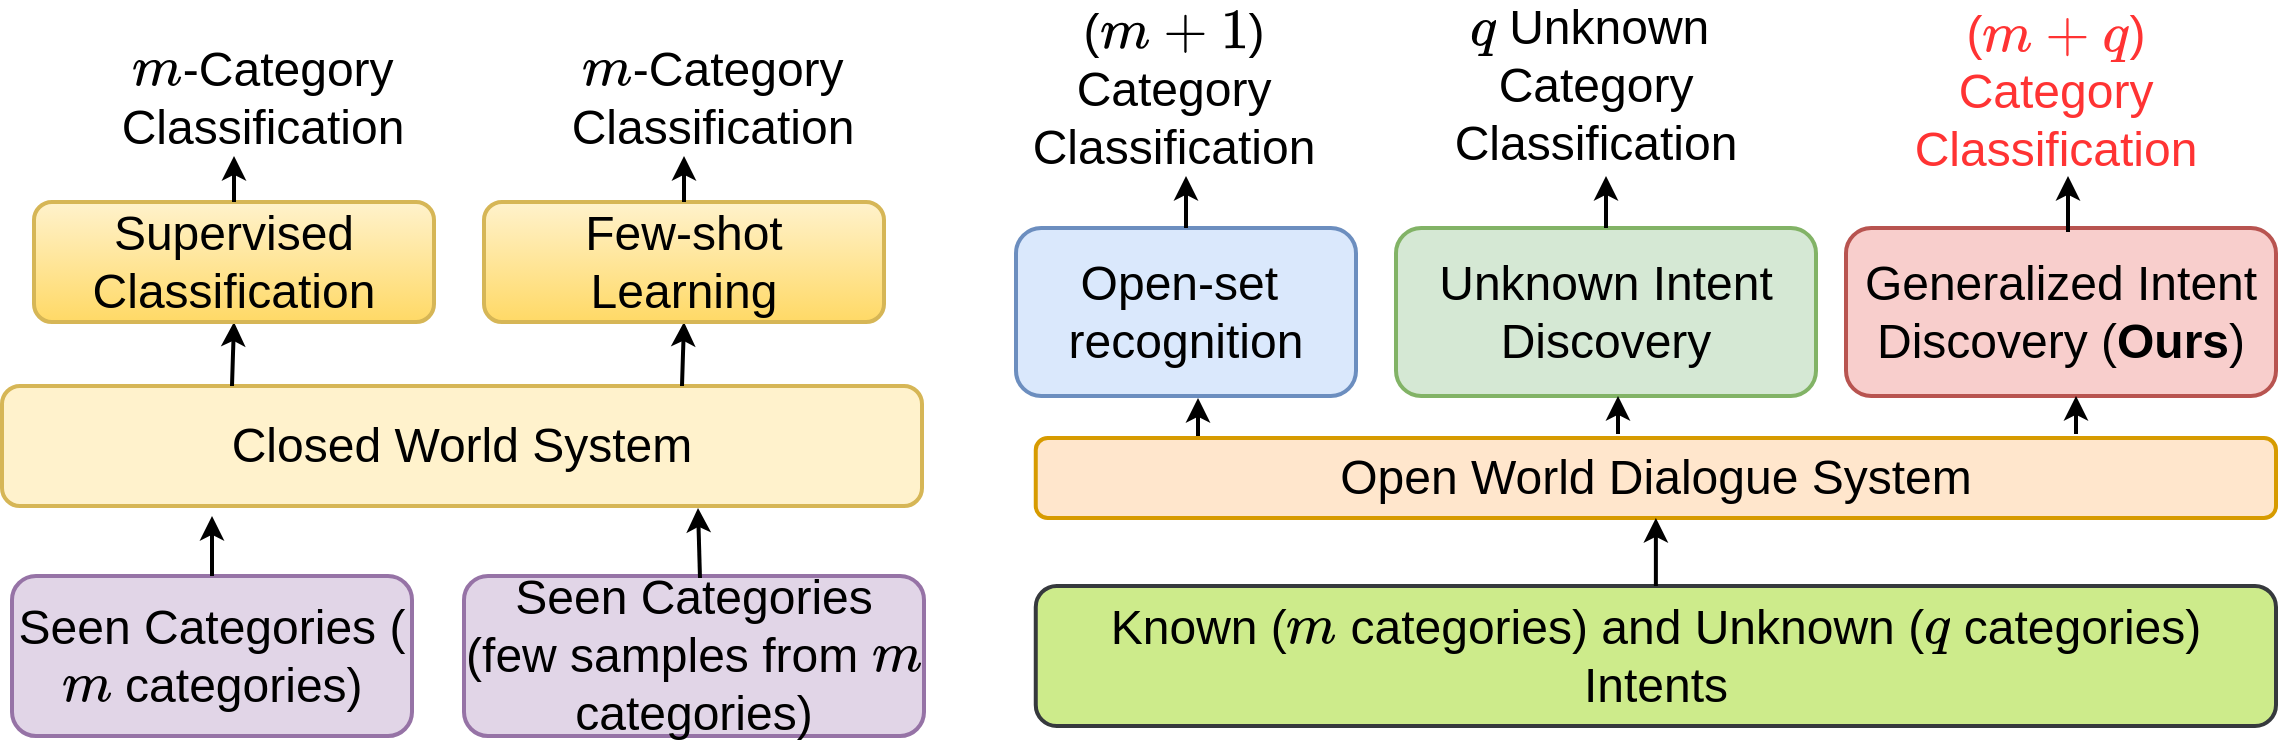 <mxfile version="24.4.6" type="github">
  <diagram name="Page-1" id="iptAqWqSr0njMMsVc_aC">
    <mxGraphModel dx="1492" dy="862" grid="1" gridSize="10" guides="1" tooltips="1" connect="1" arrows="1" fold="1" page="1" pageScale="1" pageWidth="827" pageHeight="1169" math="0" shadow="0">
      <root>
        <mxCell id="0" />
        <mxCell id="1" parent="0" />
        <mxCell id="lk7eeM3GkCdoIPdv4wgH-1" value="Closed World System" style="rounded=1;whiteSpace=wrap;html=1;fontSize=24;strokeWidth=2;fillColor=#fff2cc;strokeColor=#d6b656;" vertex="1" parent="1">
          <mxGeometry x="290" y="535" width="460" height="60" as="geometry" />
        </mxCell>
        <mxCell id="lk7eeM3GkCdoIPdv4wgH-2" value="Seen Categories (&lt;svg style=&quot;vertical-align: -0.025ex;&quot; xmlns:xlink=&quot;http://www.w3.org/1999/xlink&quot; viewBox=&quot;0 -442 878 453&quot; role=&quot;img&quot; height=&quot;1.025ex&quot; width=&quot;1.986ex&quot; xmlns=&quot;http://www.w3.org/2000/svg&quot;&gt;&lt;defs&gt;&lt;path d=&quot;M21 287Q22 293 24 303T36 341T56 388T88 425T132 442T175 435T205 417T221 395T229 376L231 369Q231 367 232 367L243 378Q303 442 384 442Q401 442 415 440T441 433T460 423T475 411T485 398T493 385T497 373T500 364T502 357L510 367Q573 442 659 442Q713 442 746 415T780 336Q780 285 742 178T704 50Q705 36 709 31T724 26Q752 26 776 56T815 138Q818 149 821 151T837 153Q857 153 857 145Q857 144 853 130Q845 101 831 73T785 17T716 -10Q669 -10 648 17T627 73Q627 92 663 193T700 345Q700 404 656 404H651Q565 404 506 303L499 291L466 157Q433 26 428 16Q415 -11 385 -11Q372 -11 364 -4T353 8T350 18Q350 29 384 161L420 307Q423 322 423 345Q423 404 379 404H374Q288 404 229 303L222 291L189 157Q156 26 151 16Q138 -11 108 -11Q95 -11 87 -5T76 7T74 17Q74 30 112 181Q151 335 151 342Q154 357 154 369Q154 405 129 405Q107 405 92 377T69 316T57 280Q55 278 41 278H27Q21 284 21 287Z&quot; id=&quot;MJX-13-TEX-I-1D45A&quot;&gt;&lt;/path&gt;&lt;/defs&gt;&lt;g transform=&quot;scale(1,-1)&quot; stroke-width=&quot;0&quot; fill=&quot;currentColor&quot; stroke=&quot;currentColor&quot;&gt;&lt;g data-mml-node=&quot;math&quot;&gt;&lt;g data-mml-node=&quot;mi&quot;&gt;&lt;use xlink:href=&quot;#MJX-13-TEX-I-1D45A&quot; data-c=&quot;1D45A&quot;&gt;&lt;/use&gt;&lt;/g&gt;&lt;/g&gt;&lt;/g&gt;&lt;/svg&gt; categories)" style="rounded=1;whiteSpace=wrap;html=1;fontSize=24;strokeWidth=2;fillColor=#e1d5e7;strokeColor=#9673a6;" vertex="1" parent="1">
          <mxGeometry x="295" y="630" width="200" height="80" as="geometry" />
        </mxCell>
        <mxCell id="lk7eeM3GkCdoIPdv4wgH-3" value="Open-set&amp;nbsp; recognition" style="rounded=1;whiteSpace=wrap;html=1;fontSize=24;strokeWidth=2;fillColor=#dae8fc;strokeColor=#6c8ebf;" vertex="1" parent="1">
          <mxGeometry x="797" y="456" width="170" height="84" as="geometry" />
        </mxCell>
        <mxCell id="lk7eeM3GkCdoIPdv4wgH-4" value="Known (&lt;svg style=&quot;vertical-align: -0.025ex;&quot; xmlns:xlink=&quot;http://www.w3.org/1999/xlink&quot; viewBox=&quot;0 -442 878 453&quot; role=&quot;img&quot; height=&quot;1.025ex&quot; width=&quot;1.986ex&quot; xmlns=&quot;http://www.w3.org/2000/svg&quot;&gt;&lt;defs&gt;&lt;path d=&quot;M21 287Q22 293 24 303T36 341T56 388T88 425T132 442T175 435T205 417T221 395T229 376L231 369Q231 367 232 367L243 378Q303 442 384 442Q401 442 415 440T441 433T460 423T475 411T485 398T493 385T497 373T500 364T502 357L510 367Q573 442 659 442Q713 442 746 415T780 336Q780 285 742 178T704 50Q705 36 709 31T724 26Q752 26 776 56T815 138Q818 149 821 151T837 153Q857 153 857 145Q857 144 853 130Q845 101 831 73T785 17T716 -10Q669 -10 648 17T627 73Q627 92 663 193T700 345Q700 404 656 404H651Q565 404 506 303L499 291L466 157Q433 26 428 16Q415 -11 385 -11Q372 -11 364 -4T353 8T350 18Q350 29 384 161L420 307Q423 322 423 345Q423 404 379 404H374Q288 404 229 303L222 291L189 157Q156 26 151 16Q138 -11 108 -11Q95 -11 87 -5T76 7T74 17Q74 30 112 181Q151 335 151 342Q154 357 154 369Q154 405 129 405Q107 405 92 377T69 316T57 280Q55 278 41 278H27Q21 284 21 287Z&quot; id=&quot;MJX-12-TEX-I-1D45A&quot;&gt;&lt;/path&gt;&lt;/defs&gt;&lt;g transform=&quot;scale(1,-1)&quot; stroke-width=&quot;0&quot; fill=&quot;currentColor&quot; stroke=&quot;currentColor&quot;&gt;&lt;g data-mml-node=&quot;math&quot;&gt;&lt;g data-mml-node=&quot;mi&quot;&gt;&lt;use xlink:href=&quot;#MJX-12-TEX-I-1D45A&quot; data-c=&quot;1D45A&quot;&gt;&lt;/use&gt;&lt;/g&gt;&lt;/g&gt;&lt;/g&gt;&lt;/svg&gt; categories) and Unknown (&lt;svg style=&quot;vertical-align: -0.439ex;&quot; xmlns:xlink=&quot;http://www.w3.org/1999/xlink&quot; viewBox=&quot;0 -442 460 636&quot; role=&quot;img&quot; height=&quot;1.439ex&quot; width=&quot;1.041ex&quot; xmlns=&quot;http://www.w3.org/2000/svg&quot;&gt;&lt;defs&gt;&lt;path d=&quot;M33 157Q33 258 109 349T280 441Q340 441 372 389Q373 390 377 395T388 406T404 418Q438 442 450 442Q454 442 457 439T460 434Q460 425 391 149Q320 -135 320 -139Q320 -147 365 -148H390Q396 -156 396 -157T393 -175Q389 -188 383 -194H370Q339 -192 262 -192Q234 -192 211 -192T174 -192T157 -193Q143 -193 143 -185Q143 -182 145 -170Q149 -154 152 -151T172 -148Q220 -148 230 -141Q238 -136 258 -53T279 32Q279 33 272 29Q224 -10 172 -10Q117 -10 75 30T33 157ZM352 326Q329 405 277 405Q242 405 210 374T160 293Q131 214 119 129Q119 126 119 118T118 106Q118 61 136 44T179 26Q233 26 290 98L298 109L352 326Z&quot; id=&quot;MJX-11-TEX-I-1D45E&quot;&gt;&lt;/path&gt;&lt;/defs&gt;&lt;g transform=&quot;scale(1,-1)&quot; stroke-width=&quot;0&quot; fill=&quot;currentColor&quot; stroke=&quot;currentColor&quot;&gt;&lt;g data-mml-node=&quot;math&quot;&gt;&lt;g data-mml-node=&quot;mi&quot;&gt;&lt;use xlink:href=&quot;#MJX-11-TEX-I-1D45E&quot; data-c=&quot;1D45E&quot;&gt;&lt;/use&gt;&lt;/g&gt;&lt;/g&gt;&lt;/g&gt;&lt;/svg&gt; categories) Intents" style="rounded=1;whiteSpace=wrap;html=1;fontSize=24;strokeWidth=2;fillColor=#cdeb8b;strokeColor=#36393d;" vertex="1" parent="1">
          <mxGeometry x="806.88" y="635" width="620.12" height="70" as="geometry" />
        </mxCell>
        <mxCell id="lk7eeM3GkCdoIPdv4wgH-5" value="" style="endArrow=classic;html=1;rounded=0;exitX=0.25;exitY=0;exitDx=0;exitDy=0;fontSize=24;entryX=0.5;entryY=1;entryDx=0;entryDy=0;strokeWidth=2;" edge="1" parent="1" source="lk7eeM3GkCdoIPdv4wgH-1" target="lk7eeM3GkCdoIPdv4wgH-16">
          <mxGeometry width="50" height="50" relative="1" as="geometry">
            <mxPoint x="680" y="680" as="sourcePoint" />
            <mxPoint x="490" y="530" as="targetPoint" />
          </mxGeometry>
        </mxCell>
        <mxCell id="lk7eeM3GkCdoIPdv4wgH-6" value="Unknown Intent Discovery" style="rounded=1;whiteSpace=wrap;html=1;fontSize=24;strokeWidth=2;fillColor=#d5e8d4;strokeColor=#82b366;" vertex="1" parent="1">
          <mxGeometry x="987" y="456" width="210" height="84" as="geometry" />
        </mxCell>
        <mxCell id="lk7eeM3GkCdoIPdv4wgH-7" value="&lt;svg style=&quot;vertical-align: -0.025ex;&quot; xmlns:xlink=&quot;http://www.w3.org/1999/xlink&quot; viewBox=&quot;0 -442 878 453&quot; role=&quot;img&quot; height=&quot;1.025ex&quot; width=&quot;1.986ex&quot; xmlns=&quot;http://www.w3.org/2000/svg&quot;&gt;&lt;defs&gt;&lt;path d=&quot;M21 287Q22 293 24 303T36 341T56 388T88 425T132 442T175 435T205 417T221 395T229 376L231 369Q231 367 232 367L243 378Q303 442 384 442Q401 442 415 440T441 433T460 423T475 411T485 398T493 385T497 373T500 364T502 357L510 367Q573 442 659 442Q713 442 746 415T780 336Q780 285 742 178T704 50Q705 36 709 31T724 26Q752 26 776 56T815 138Q818 149 821 151T837 153Q857 153 857 145Q857 144 853 130Q845 101 831 73T785 17T716 -10Q669 -10 648 17T627 73Q627 92 663 193T700 345Q700 404 656 404H651Q565 404 506 303L499 291L466 157Q433 26 428 16Q415 -11 385 -11Q372 -11 364 -4T353 8T350 18Q350 29 384 161L420 307Q423 322 423 345Q423 404 379 404H374Q288 404 229 303L222 291L189 157Q156 26 151 16Q138 -11 108 -11Q95 -11 87 -5T76 7T74 17Q74 30 112 181Q151 335 151 342Q154 357 154 369Q154 405 129 405Q107 405 92 377T69 316T57 280Q55 278 41 278H27Q21 284 21 287Z&quot; id=&quot;MJX-14-TEX-I-1D45A&quot;&gt;&lt;/path&gt;&lt;/defs&gt;&lt;g transform=&quot;scale(1,-1)&quot; stroke-width=&quot;0&quot; fill=&quot;currentColor&quot; stroke=&quot;currentColor&quot;&gt;&lt;g data-mml-node=&quot;math&quot;&gt;&lt;g data-mml-node=&quot;mi&quot;&gt;&lt;use xlink:href=&quot;#MJX-14-TEX-I-1D45A&quot; data-c=&quot;1D45A&quot;&gt;&lt;/use&gt;&lt;/g&gt;&lt;/g&gt;&lt;/g&gt;&lt;/svg&gt;-Category Classification" style="text;html=1;align=center;verticalAlign=middle;whiteSpace=wrap;rounded=0;fontSize=24;strokeWidth=2;" vertex="1" parent="1">
          <mxGeometry x="391" y="374" width="59" height="34" as="geometry" />
        </mxCell>
        <mxCell id="lk7eeM3GkCdoIPdv4wgH-8" value="" style="endArrow=classic;html=1;rounded=0;exitX=0.5;exitY=0;exitDx=0;exitDy=0;fontSize=24;strokeWidth=2;" edge="1" parent="1" source="lk7eeM3GkCdoIPdv4wgH-3">
          <mxGeometry width="50" height="50" relative="1" as="geometry">
            <mxPoint x="857" y="493" as="sourcePoint" />
            <mxPoint x="882" y="430" as="targetPoint" />
          </mxGeometry>
        </mxCell>
        <mxCell id="lk7eeM3GkCdoIPdv4wgH-9" value="(&lt;svg xmlns=&quot;http://www.w3.org/2000/svg&quot; width=&quot;5.883ex&quot; height=&quot;1.692ex&quot; role=&quot;img&quot; viewBox=&quot;0 -666 2600.4 748&quot; xmlns:xlink=&quot;http://www.w3.org/1999/xlink&quot; style=&quot;vertical-align: -0.186ex; font-size: 24px;&quot;&gt;&lt;defs style=&quot;font-size: 24px;&quot;&gt;&lt;path id=&quot;MJX-3-TEX-I-1D45A&quot; d=&quot;M21 287Q22 293 24 303T36 341T56 388T88 425T132 442T175 435T205 417T221 395T229 376L231 369Q231 367 232 367L243 378Q303 442 384 442Q401 442 415 440T441 433T460 423T475 411T485 398T493 385T497 373T500 364T502 357L510 367Q573 442 659 442Q713 442 746 415T780 336Q780 285 742 178T704 50Q705 36 709 31T724 26Q752 26 776 56T815 138Q818 149 821 151T837 153Q857 153 857 145Q857 144 853 130Q845 101 831 73T785 17T716 -10Q669 -10 648 17T627 73Q627 92 663 193T700 345Q700 404 656 404H651Q565 404 506 303L499 291L466 157Q433 26 428 16Q415 -11 385 -11Q372 -11 364 -4T353 8T350 18Q350 29 384 161L420 307Q423 322 423 345Q423 404 379 404H374Q288 404 229 303L222 291L189 157Q156 26 151 16Q138 -11 108 -11Q95 -11 87 -5T76 7T74 17Q74 30 112 181Q151 335 151 342Q154 357 154 369Q154 405 129 405Q107 405 92 377T69 316T57 280Q55 278 41 278H27Q21 284 21 287Z&quot; style=&quot;font-size: 24px;&quot;&gt;&lt;/path&gt;&lt;path id=&quot;MJX-3-TEX-N-2B&quot; d=&quot;M56 237T56 250T70 270H369V420L370 570Q380 583 389 583Q402 583 409 568V270H707Q722 262 722 250T707 230H409V-68Q401 -82 391 -82H389H387Q375 -82 369 -68V230H70Q56 237 56 250Z&quot; style=&quot;font-size: 24px;&quot;&gt;&lt;/path&gt;&lt;path id=&quot;MJX-3-TEX-N-31&quot; d=&quot;M213 578L200 573Q186 568 160 563T102 556H83V602H102Q149 604 189 617T245 641T273 663Q275 666 285 666Q294 666 302 660V361L303 61Q310 54 315 52T339 48T401 46H427V0H416Q395 3 257 3Q121 3 100 0H88V46H114Q136 46 152 46T177 47T193 50T201 52T207 57T213 61V578Z&quot; style=&quot;font-size: 24px;&quot;&gt;&lt;/path&gt;&lt;/defs&gt;&lt;g stroke=&quot;currentColor&quot; fill=&quot;currentColor&quot; stroke-width=&quot;0&quot; transform=&quot;scale(1,-1)&quot; style=&quot;font-size: 24px;&quot;&gt;&lt;g data-mml-node=&quot;math&quot; style=&quot;font-size: 24px;&quot;&gt;&lt;g data-mml-node=&quot;mi&quot; style=&quot;font-size: 24px;&quot;&gt;&lt;use data-c=&quot;1D45A&quot; xlink:href=&quot;#MJX-3-TEX-I-1D45A&quot; style=&quot;font-size: 24px;&quot;&gt;&lt;/use&gt;&lt;/g&gt;&lt;g data-mml-node=&quot;mo&quot; transform=&quot;translate(1100.2,0)&quot; style=&quot;font-size: 24px;&quot;&gt;&lt;use data-c=&quot;2B&quot; xlink:href=&quot;#MJX-3-TEX-N-2B&quot; style=&quot;font-size: 24px;&quot;&gt;&lt;/use&gt;&lt;/g&gt;&lt;g data-mml-node=&quot;mn&quot; transform=&quot;translate(2100.4,0)&quot; style=&quot;font-size: 24px;&quot;&gt;&lt;use data-c=&quot;31&quot; xlink:href=&quot;#MJX-3-TEX-N-31&quot; style=&quot;font-size: 24px;&quot;&gt;&lt;/use&gt;&lt;/g&gt;&lt;/g&gt;&lt;/g&gt;&lt;/svg&gt;) Category Classification" style="text;html=1;align=center;verticalAlign=middle;whiteSpace=wrap;rounded=0;fontSize=24;" vertex="1" parent="1">
          <mxGeometry x="846" y="372" width="60" height="30" as="geometry" />
        </mxCell>
        <mxCell id="lk7eeM3GkCdoIPdv4wgH-10" value="" style="endArrow=classic;html=1;rounded=0;exitX=0.5;exitY=0;exitDx=0;exitDy=0;fontSize=24;strokeWidth=2;" edge="1" parent="1" source="lk7eeM3GkCdoIPdv4wgH-6">
          <mxGeometry width="50" height="50" relative="1" as="geometry">
            <mxPoint x="983.88" y="494" as="sourcePoint" />
            <mxPoint x="1092" y="430" as="targetPoint" />
          </mxGeometry>
        </mxCell>
        <mxCell id="lk7eeM3GkCdoIPdv4wgH-11" value="&lt;svg xmlns=&quot;http://www.w3.org/2000/svg&quot; width=&quot;1.041ex&quot; height=&quot;1.439ex&quot; role=&quot;img&quot; viewBox=&quot;0 -442 460 636&quot; xmlns:xlink=&quot;http://www.w3.org/1999/xlink&quot; style=&quot;vertical-align: -0.439ex; font-size: 24px;&quot;&gt;&lt;defs style=&quot;font-size: 24px;&quot;&gt;&lt;path id=&quot;MJX-2-TEX-I-1D45E&quot; d=&quot;M33 157Q33 258 109 349T280 441Q340 441 372 389Q373 390 377 395T388 406T404 418Q438 442 450 442Q454 442 457 439T460 434Q460 425 391 149Q320 -135 320 -139Q320 -147 365 -148H390Q396 -156 396 -157T393 -175Q389 -188 383 -194H370Q339 -192 262 -192Q234 -192 211 -192T174 -192T157 -193Q143 -193 143 -185Q143 -182 145 -170Q149 -154 152 -151T172 -148Q220 -148 230 -141Q238 -136 258 -53T279 32Q279 33 272 29Q224 -10 172 -10Q117 -10 75 30T33 157ZM352 326Q329 405 277 405Q242 405 210 374T160 293Q131 214 119 129Q119 126 119 118T118 106Q118 61 136 44T179 26Q233 26 290 98L298 109L352 326Z&quot; style=&quot;font-size: 24px;&quot;&gt;&lt;/path&gt;&lt;/defs&gt;&lt;g stroke=&quot;currentColor&quot; fill=&quot;currentColor&quot; stroke-width=&quot;0&quot; transform=&quot;scale(1,-1)&quot; style=&quot;font-size: 24px;&quot;&gt;&lt;g data-mml-node=&quot;math&quot; style=&quot;font-size: 24px;&quot;&gt;&lt;g data-mml-node=&quot;mi&quot; style=&quot;font-size: 24px;&quot;&gt;&lt;use data-c=&quot;1D45E&quot; xlink:href=&quot;#MJX-2-TEX-I-1D45E&quot; style=&quot;font-size: 24px;&quot;&gt;&lt;/use&gt;&lt;/g&gt;&lt;/g&gt;&lt;/g&gt;&lt;/svg&gt; Unknown&amp;nbsp; Category Classification" style="text;html=1;align=center;verticalAlign=middle;whiteSpace=wrap;rounded=0;fontSize=24;" vertex="1" parent="1">
          <mxGeometry x="1057" y="370" width="60" height="30" as="geometry" />
        </mxCell>
        <mxCell id="lk7eeM3GkCdoIPdv4wgH-12" value="Generalized Intent Discovery (&lt;b&gt;Ours&lt;/b&gt;)" style="rounded=1;whiteSpace=wrap;html=1;fontSize=24;strokeWidth=2;fillColor=#f8cecc;strokeColor=#b85450;" vertex="1" parent="1">
          <mxGeometry x="1212" y="456" width="215" height="84" as="geometry" />
        </mxCell>
        <mxCell id="lk7eeM3GkCdoIPdv4wgH-13" value="" style="endArrow=classic;html=1;rounded=0;exitX=0.5;exitY=0;exitDx=0;exitDy=0;fontSize=24;strokeWidth=2;" edge="1" parent="1">
          <mxGeometry width="50" height="50" relative="1" as="geometry">
            <mxPoint x="1323" y="458" as="sourcePoint" />
            <mxPoint x="1323" y="430" as="targetPoint" />
          </mxGeometry>
        </mxCell>
        <mxCell id="lk7eeM3GkCdoIPdv4wgH-14" value="(&lt;svg style=&quot;vertical-align: -0.439ex; font-size: 24px;&quot; xmlns:xlink=&quot;http://www.w3.org/1999/xlink&quot; viewBox=&quot;0 -583 2560.4 777&quot; role=&quot;img&quot; height=&quot;1.758ex&quot; width=&quot;5.793ex&quot; xmlns=&quot;http://www.w3.org/2000/svg&quot;&gt;&lt;defs style=&quot;font-size: 24px;&quot;&gt;&lt;path style=&quot;font-size: 24px;&quot; d=&quot;M21 287Q22 293 24 303T36 341T56 388T88 425T132 442T175 435T205 417T221 395T229 376L231 369Q231 367 232 367L243 378Q303 442 384 442Q401 442 415 440T441 433T460 423T475 411T485 398T493 385T497 373T500 364T502 357L510 367Q573 442 659 442Q713 442 746 415T780 336Q780 285 742 178T704 50Q705 36 709 31T724 26Q752 26 776 56T815 138Q818 149 821 151T837 153Q857 153 857 145Q857 144 853 130Q845 101 831 73T785 17T716 -10Q669 -10 648 17T627 73Q627 92 663 193T700 345Q700 404 656 404H651Q565 404 506 303L499 291L466 157Q433 26 428 16Q415 -11 385 -11Q372 -11 364 -4T353 8T350 18Q350 29 384 161L420 307Q423 322 423 345Q423 404 379 404H374Q288 404 229 303L222 291L189 157Q156 26 151 16Q138 -11 108 -11Q95 -11 87 -5T76 7T74 17Q74 30 112 181Q151 335 151 342Q154 357 154 369Q154 405 129 405Q107 405 92 377T69 316T57 280Q55 278 41 278H27Q21 284 21 287Z&quot; id=&quot;MJX-9-TEX-I-1D45A&quot;&gt;&lt;/path&gt;&lt;path style=&quot;font-size: 24px;&quot; d=&quot;M56 237T56 250T70 270H369V420L370 570Q380 583 389 583Q402 583 409 568V270H707Q722 262 722 250T707 230H409V-68Q401 -82 391 -82H389H387Q375 -82 369 -68V230H70Q56 237 56 250Z&quot; id=&quot;MJX-9-TEX-N-2B&quot;&gt;&lt;/path&gt;&lt;path style=&quot;font-size: 24px;&quot; d=&quot;M33 157Q33 258 109 349T280 441Q340 441 372 389Q373 390 377 395T388 406T404 418Q438 442 450 442Q454 442 457 439T460 434Q460 425 391 149Q320 -135 320 -139Q320 -147 365 -148H390Q396 -156 396 -157T393 -175Q389 -188 383 -194H370Q339 -192 262 -192Q234 -192 211 -192T174 -192T157 -193Q143 -193 143 -185Q143 -182 145 -170Q149 -154 152 -151T172 -148Q220 -148 230 -141Q238 -136 258 -53T279 32Q279 33 272 29Q224 -10 172 -10Q117 -10 75 30T33 157ZM352 326Q329 405 277 405Q242 405 210 374T160 293Q131 214 119 129Q119 126 119 118T118 106Q118 61 136 44T179 26Q233 26 290 98L298 109L352 326Z&quot; id=&quot;MJX-9-TEX-I-1D45E&quot;&gt;&lt;/path&gt;&lt;/defs&gt;&lt;g style=&quot;font-size: 24px;&quot; transform=&quot;scale(1,-1)&quot; stroke-width=&quot;0&quot; fill=&quot;currentColor&quot; stroke=&quot;currentColor&quot;&gt;&lt;g style=&quot;font-size: 24px;&quot; data-mml-node=&quot;math&quot;&gt;&lt;g style=&quot;font-size: 24px;&quot; data-mml-node=&quot;mi&quot;&gt;&lt;use style=&quot;font-size: 24px;&quot; xlink:href=&quot;#MJX-9-TEX-I-1D45A&quot; data-c=&quot;1D45A&quot;&gt;&lt;/use&gt;&lt;/g&gt;&lt;g style=&quot;font-size: 24px;&quot; transform=&quot;translate(1100.2,0)&quot; data-mml-node=&quot;mo&quot;&gt;&lt;use style=&quot;font-size: 24px;&quot; xlink:href=&quot;#MJX-9-TEX-N-2B&quot; data-c=&quot;2B&quot;&gt;&lt;/use&gt;&lt;/g&gt;&lt;g style=&quot;font-size: 24px;&quot; transform=&quot;translate(2100.4,0)&quot; data-mml-node=&quot;mi&quot;&gt;&lt;use style=&quot;font-size: 24px;&quot; xlink:href=&quot;#MJX-9-TEX-I-1D45E&quot; data-c=&quot;1D45E&quot;&gt;&lt;/use&gt;&lt;/g&gt;&lt;/g&gt;&lt;/g&gt;&lt;/svg&gt;) Category Classification" style="text;html=1;align=center;verticalAlign=middle;whiteSpace=wrap;rounded=0;fontSize=24;fontColor=#FF3333;" vertex="1" parent="1">
          <mxGeometry x="1287" y="373" width="60" height="30" as="geometry" />
        </mxCell>
        <mxCell id="lk7eeM3GkCdoIPdv4wgH-15" value="Open World Dialogue System" style="rounded=1;whiteSpace=wrap;html=1;fontSize=24;strokeWidth=2;fillColor=#ffe6cc;strokeColor=#d79b00;" vertex="1" parent="1">
          <mxGeometry x="806.88" y="561" width="620.12" height="40" as="geometry" />
        </mxCell>
        <mxCell id="lk7eeM3GkCdoIPdv4wgH-16" value="Supervised Classification" style="rounded=1;whiteSpace=wrap;html=1;fontSize=24;strokeWidth=2;fillColor=#fff2cc;strokeColor=#d6b656;gradientColor=#ffd966;" vertex="1" parent="1">
          <mxGeometry x="306" y="443" width="200" height="60" as="geometry" />
        </mxCell>
        <mxCell id="lk7eeM3GkCdoIPdv4wgH-17" value="" style="endArrow=classic;html=1;rounded=0;exitX=0.5;exitY=0;exitDx=0;exitDy=0;fontSize=24;strokeWidth=2;" edge="1" parent="1" source="lk7eeM3GkCdoIPdv4wgH-16">
          <mxGeometry width="50" height="50" relative="1" as="geometry">
            <mxPoint x="650" y="523" as="sourcePoint" />
            <mxPoint x="406" y="420" as="targetPoint" />
          </mxGeometry>
        </mxCell>
        <mxCell id="lk7eeM3GkCdoIPdv4wgH-18" value="" style="endArrow=classic;html=1;rounded=0;exitX=0.5;exitY=0;exitDx=0;exitDy=0;fontSize=24;strokeWidth=2;" edge="1" parent="1" source="lk7eeM3GkCdoIPdv4wgH-2">
          <mxGeometry width="50" height="50" relative="1" as="geometry">
            <mxPoint x="500" y="560" as="sourcePoint" />
            <mxPoint x="395" y="600" as="targetPoint" />
          </mxGeometry>
        </mxCell>
        <mxCell id="lk7eeM3GkCdoIPdv4wgH-19" value="" style="endArrow=classic;html=1;rounded=0;exitX=0.5;exitY=0;exitDx=0;exitDy=0;entryX=0.5;entryY=1;entryDx=0;entryDy=0;fontSize=24;strokeWidth=2;" edge="1" parent="1" source="lk7eeM3GkCdoIPdv4wgH-4" target="lk7eeM3GkCdoIPdv4wgH-15">
          <mxGeometry width="50" height="50" relative="1" as="geometry">
            <mxPoint x="727" y="570" as="sourcePoint" />
            <mxPoint x="727" y="550" as="targetPoint" />
          </mxGeometry>
        </mxCell>
        <mxCell id="lk7eeM3GkCdoIPdv4wgH-20" value="" style="endArrow=classic;html=1;rounded=0;exitX=0.5;exitY=0;exitDx=0;exitDy=0;fontSize=24;strokeWidth=2;" edge="1" parent="1">
          <mxGeometry width="50" height="50" relative="1" as="geometry">
            <mxPoint x="888" y="560" as="sourcePoint" />
            <mxPoint x="888" y="541" as="targetPoint" />
          </mxGeometry>
        </mxCell>
        <mxCell id="lk7eeM3GkCdoIPdv4wgH-21" value="" style="endArrow=classic;html=1;rounded=0;exitX=0.5;exitY=0;exitDx=0;exitDy=0;fontSize=24;strokeWidth=2;" edge="1" parent="1">
          <mxGeometry width="50" height="50" relative="1" as="geometry">
            <mxPoint x="1098" y="559" as="sourcePoint" />
            <mxPoint x="1098" y="540" as="targetPoint" />
          </mxGeometry>
        </mxCell>
        <mxCell id="lk7eeM3GkCdoIPdv4wgH-22" value="" style="endArrow=classic;html=1;rounded=0;exitX=0.5;exitY=0;exitDx=0;exitDy=0;fontSize=24;strokeWidth=2;" edge="1" parent="1">
          <mxGeometry width="50" height="50" relative="1" as="geometry">
            <mxPoint x="1327" y="559" as="sourcePoint" />
            <mxPoint x="1327" y="540" as="targetPoint" />
          </mxGeometry>
        </mxCell>
        <mxCell id="lk7eeM3GkCdoIPdv4wgH-23" value="Seen Categories (few samples from&amp;nbsp;&lt;svg style=&quot;vertical-align: -0.025ex;&quot; xmlns:xlink=&quot;http://www.w3.org/1999/xlink&quot; viewBox=&quot;0 -442 878 453&quot; role=&quot;img&quot; height=&quot;1.025ex&quot; width=&quot;1.986ex&quot; xmlns=&quot;http://www.w3.org/2000/svg&quot;&gt;&lt;defs&gt;&lt;path d=&quot;M21 287Q22 293 24 303T36 341T56 388T88 425T132 442T175 435T205 417T221 395T229 376L231 369Q231 367 232 367L243 378Q303 442 384 442Q401 442 415 440T441 433T460 423T475 411T485 398T493 385T497 373T500 364T502 357L510 367Q573 442 659 442Q713 442 746 415T780 336Q780 285 742 178T704 50Q705 36 709 31T724 26Q752 26 776 56T815 138Q818 149 821 151T837 153Q857 153 857 145Q857 144 853 130Q845 101 831 73T785 17T716 -10Q669 -10 648 17T627 73Q627 92 663 193T700 345Q700 404 656 404H651Q565 404 506 303L499 291L466 157Q433 26 428 16Q415 -11 385 -11Q372 -11 364 -4T353 8T350 18Q350 29 384 161L420 307Q423 322 423 345Q423 404 379 404H374Q288 404 229 303L222 291L189 157Q156 26 151 16Q138 -11 108 -11Q95 -11 87 -5T76 7T74 17Q74 30 112 181Q151 335 151 342Q154 357 154 369Q154 405 129 405Q107 405 92 377T69 316T57 280Q55 278 41 278H27Q21 284 21 287Z&quot; id=&quot;MJX-13-TEX-I-1D45A&quot;&gt;&lt;/path&gt;&lt;/defs&gt;&lt;g transform=&quot;scale(1,-1)&quot; stroke-width=&quot;0&quot; fill=&quot;currentColor&quot; stroke=&quot;currentColor&quot;&gt;&lt;g data-mml-node=&quot;math&quot;&gt;&lt;g data-mml-node=&quot;mi&quot;&gt;&lt;use xlink:href=&quot;#MJX-13-TEX-I-1D45A&quot; data-c=&quot;1D45A&quot;&gt;&lt;/use&gt;&lt;/g&gt;&lt;/g&gt;&lt;/g&gt;&lt;/svg&gt; categories)" style="rounded=1;whiteSpace=wrap;html=1;fontSize=24;strokeWidth=2;fillColor=#e1d5e7;strokeColor=#9673a6;" vertex="1" parent="1">
          <mxGeometry x="521" y="630" width="230" height="80" as="geometry" />
        </mxCell>
        <mxCell id="lk7eeM3GkCdoIPdv4wgH-24" value="" style="endArrow=classic;html=1;rounded=0;exitX=0.5;exitY=0;exitDx=0;exitDy=0;entryX=0.25;entryY=1;entryDx=0;entryDy=0;fontSize=24;strokeWidth=2;" edge="1" parent="1">
          <mxGeometry width="50" height="50" relative="1" as="geometry">
            <mxPoint x="639" y="631" as="sourcePoint" />
            <mxPoint x="638" y="596" as="targetPoint" />
          </mxGeometry>
        </mxCell>
        <mxCell id="lk7eeM3GkCdoIPdv4wgH-25" value="" style="endArrow=classic;html=1;rounded=0;exitX=0.25;exitY=0;exitDx=0;exitDy=0;fontSize=24;entryX=0.5;entryY=1;entryDx=0;entryDy=0;strokeWidth=2;" edge="1" parent="1" target="lk7eeM3GkCdoIPdv4wgH-27">
          <mxGeometry width="50" height="50" relative="1" as="geometry">
            <mxPoint x="630" y="535" as="sourcePoint" />
            <mxPoint x="715" y="530" as="targetPoint" />
          </mxGeometry>
        </mxCell>
        <mxCell id="lk7eeM3GkCdoIPdv4wgH-26" value="&lt;svg style=&quot;vertical-align: -0.025ex;&quot; xmlns:xlink=&quot;http://www.w3.org/1999/xlink&quot; viewBox=&quot;0 -442 878 453&quot; role=&quot;img&quot; height=&quot;1.025ex&quot; width=&quot;1.986ex&quot; xmlns=&quot;http://www.w3.org/2000/svg&quot;&gt;&lt;defs&gt;&lt;path d=&quot;M21 287Q22 293 24 303T36 341T56 388T88 425T132 442T175 435T205 417T221 395T229 376L231 369Q231 367 232 367L243 378Q303 442 384 442Q401 442 415 440T441 433T460 423T475 411T485 398T493 385T497 373T500 364T502 357L510 367Q573 442 659 442Q713 442 746 415T780 336Q780 285 742 178T704 50Q705 36 709 31T724 26Q752 26 776 56T815 138Q818 149 821 151T837 153Q857 153 857 145Q857 144 853 130Q845 101 831 73T785 17T716 -10Q669 -10 648 17T627 73Q627 92 663 193T700 345Q700 404 656 404H651Q565 404 506 303L499 291L466 157Q433 26 428 16Q415 -11 385 -11Q372 -11 364 -4T353 8T350 18Q350 29 384 161L420 307Q423 322 423 345Q423 404 379 404H374Q288 404 229 303L222 291L189 157Q156 26 151 16Q138 -11 108 -11Q95 -11 87 -5T76 7T74 17Q74 30 112 181Q151 335 151 342Q154 357 154 369Q154 405 129 405Q107 405 92 377T69 316T57 280Q55 278 41 278H27Q21 284 21 287Z&quot; id=&quot;MJX-14-TEX-I-1D45A&quot;&gt;&lt;/path&gt;&lt;/defs&gt;&lt;g transform=&quot;scale(1,-1)&quot; stroke-width=&quot;0&quot; fill=&quot;currentColor&quot; stroke=&quot;currentColor&quot;&gt;&lt;g data-mml-node=&quot;math&quot;&gt;&lt;g data-mml-node=&quot;mi&quot;&gt;&lt;use xlink:href=&quot;#MJX-14-TEX-I-1D45A&quot; data-c=&quot;1D45A&quot;&gt;&lt;/use&gt;&lt;/g&gt;&lt;/g&gt;&lt;/g&gt;&lt;/svg&gt;-Category Classification" style="text;html=1;align=center;verticalAlign=middle;whiteSpace=wrap;rounded=0;fontSize=24;strokeWidth=2;" vertex="1" parent="1">
          <mxGeometry x="616" y="374" width="59" height="34" as="geometry" />
        </mxCell>
        <mxCell id="lk7eeM3GkCdoIPdv4wgH-27" value="Few-shot Learning" style="rounded=1;whiteSpace=wrap;html=1;fontSize=24;strokeWidth=2;fillColor=#fff2cc;strokeColor=#d6b656;gradientColor=#ffd966;" vertex="1" parent="1">
          <mxGeometry x="531" y="443" width="200" height="60" as="geometry" />
        </mxCell>
        <mxCell id="lk7eeM3GkCdoIPdv4wgH-28" value="" style="endArrow=classic;html=1;rounded=0;exitX=0.5;exitY=0;exitDx=0;exitDy=0;fontSize=24;strokeWidth=2;" edge="1" parent="1" source="lk7eeM3GkCdoIPdv4wgH-27">
          <mxGeometry width="50" height="50" relative="1" as="geometry">
            <mxPoint x="875" y="523" as="sourcePoint" />
            <mxPoint x="631" y="420" as="targetPoint" />
          </mxGeometry>
        </mxCell>
      </root>
    </mxGraphModel>
  </diagram>
</mxfile>
